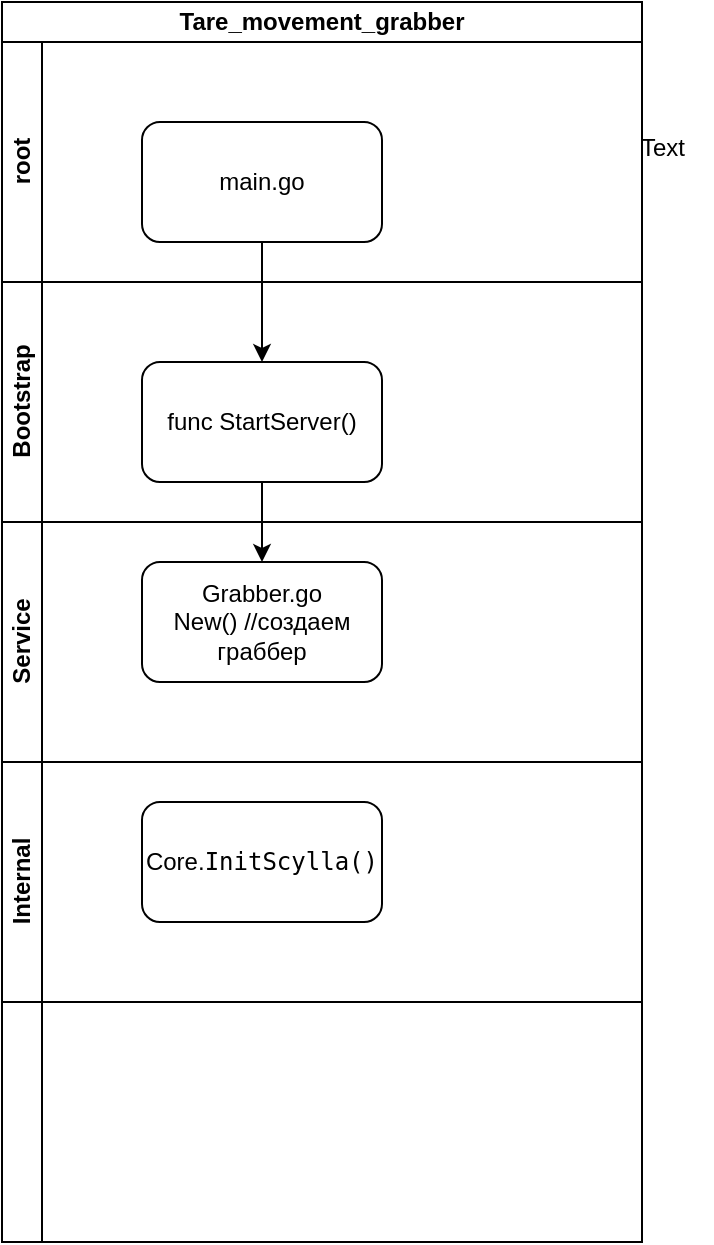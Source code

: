 <mxfile version="25.0.1">
  <diagram name="Страница — 1" id="4Rknf2xTYFXet3D9TINp">
    <mxGraphModel dx="1050" dy="647" grid="1" gridSize="10" guides="1" tooltips="1" connect="1" arrows="1" fold="1" page="1" pageScale="1" pageWidth="827" pageHeight="1169" math="0" shadow="0">
      <root>
        <mxCell id="0" />
        <mxCell id="1" parent="0" />
        <mxCell id="Nkf0lfcZuZS1kdWsEw5L-1" value="Tare_movement_grabber" style="swimlane;html=1;childLayout=stackLayout;resizeParent=1;resizeParentMax=0;horizontal=1;startSize=20;horizontalStack=0;whiteSpace=wrap;" parent="1" vertex="1">
          <mxGeometry x="90" y="60" width="320" height="620" as="geometry" />
        </mxCell>
        <mxCell id="Nkf0lfcZuZS1kdWsEw5L-2" value="root" style="swimlane;html=1;startSize=20;horizontal=0;" parent="Nkf0lfcZuZS1kdWsEw5L-1" vertex="1">
          <mxGeometry y="20" width="320" height="120" as="geometry" />
        </mxCell>
        <mxCell id="Tg6vZFPkg60tkRhzb7h7-2" value="main.go" style="rounded=1;whiteSpace=wrap;html=1;" parent="Nkf0lfcZuZS1kdWsEw5L-2" vertex="1">
          <mxGeometry x="70" y="40" width="120" height="60" as="geometry" />
        </mxCell>
        <mxCell id="Nkf0lfcZuZS1kdWsEw5L-3" value="Bootstrap" style="swimlane;html=1;startSize=20;horizontal=0;" parent="Nkf0lfcZuZS1kdWsEw5L-1" vertex="1">
          <mxGeometry y="140" width="320" height="120" as="geometry" />
        </mxCell>
        <mxCell id="Tg6vZFPkg60tkRhzb7h7-3" value="func StartServer()" style="rounded=1;whiteSpace=wrap;html=1;" parent="Nkf0lfcZuZS1kdWsEw5L-3" vertex="1">
          <mxGeometry x="70" y="40" width="120" height="60" as="geometry" />
        </mxCell>
        <mxCell id="Nkf0lfcZuZS1kdWsEw5L-4" value="Service" style="swimlane;html=1;startSize=20;horizontal=0;" parent="Nkf0lfcZuZS1kdWsEw5L-1" vertex="1">
          <mxGeometry y="260" width="320" height="120" as="geometry" />
        </mxCell>
        <mxCell id="tiql4oQqMmJiYOh7c0et-1" value="Grabber.go&lt;div&gt;New() //создаем граббер&lt;/div&gt;" style="rounded=1;whiteSpace=wrap;html=1;" vertex="1" parent="Nkf0lfcZuZS1kdWsEw5L-4">
          <mxGeometry x="70" y="20" width="120" height="60" as="geometry" />
        </mxCell>
        <mxCell id="tiql4oQqMmJiYOh7c0et-4" value="Internal" style="swimlane;html=1;startSize=20;horizontal=0;" vertex="1" parent="Nkf0lfcZuZS1kdWsEw5L-1">
          <mxGeometry y="380" width="320" height="120" as="geometry" />
        </mxCell>
        <mxCell id="tiql4oQqMmJiYOh7c0et-5" value="Core.&lt;code&gt;InitScylla()&lt;/code&gt;" style="rounded=1;whiteSpace=wrap;html=1;" vertex="1" parent="tiql4oQqMmJiYOh7c0et-4">
          <mxGeometry x="70" y="20" width="120" height="60" as="geometry" />
        </mxCell>
        <mxCell id="tiql4oQqMmJiYOh7c0et-3" style="swimlane;html=1;startSize=20;horizontal=0;" vertex="1" parent="Nkf0lfcZuZS1kdWsEw5L-1">
          <mxGeometry y="500" width="320" height="120" as="geometry" />
        </mxCell>
        <mxCell id="Tg6vZFPkg60tkRhzb7h7-4" value="" style="endArrow=classic;html=1;rounded=0;exitX=0.5;exitY=1;exitDx=0;exitDy=0;entryX=0.5;entryY=0;entryDx=0;entryDy=0;" parent="Nkf0lfcZuZS1kdWsEw5L-1" source="Tg6vZFPkg60tkRhzb7h7-2" target="Tg6vZFPkg60tkRhzb7h7-3" edge="1">
          <mxGeometry width="50" height="50" relative="1" as="geometry">
            <mxPoint x="160" y="100" as="sourcePoint" />
            <mxPoint x="210" y="50" as="targetPoint" />
          </mxGeometry>
        </mxCell>
        <mxCell id="tiql4oQqMmJiYOh7c0et-2" value="" style="edgeStyle=orthogonalEdgeStyle;rounded=0;orthogonalLoop=1;jettySize=auto;html=1;" edge="1" parent="Nkf0lfcZuZS1kdWsEw5L-1" source="Tg6vZFPkg60tkRhzb7h7-3" target="tiql4oQqMmJiYOh7c0et-1">
          <mxGeometry relative="1" as="geometry" />
        </mxCell>
        <mxCell id="Tg6vZFPkg60tkRhzb7h7-1" value="Text" style="text;html=1;align=center;verticalAlign=middle;resizable=0;points=[];autosize=1;strokeColor=none;fillColor=none;" parent="1" vertex="1">
          <mxGeometry x="395" y="118" width="50" height="30" as="geometry" />
        </mxCell>
      </root>
    </mxGraphModel>
  </diagram>
</mxfile>
